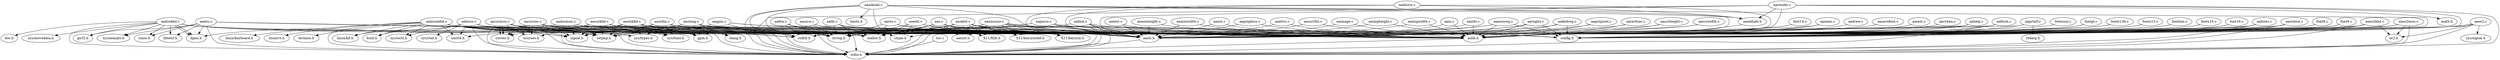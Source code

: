 digraph "source tree" {
"aaattrs.c" -> "aalib.h" [len=5]
"aaattrs.c" -> "aaint.h" [len=5]
"aacurkbd.c" -> "setjmp.h" [len=5]
"aacurkbd.c" -> "signal.h" [len=5]
"aacurkbd.c" -> "stdio.h" [len=5]
"aacurkbd.c" -> "config.h" [len=5]
"aacurkbd.c" -> "ncurses.h" [len=5]
"aacurkbd.c" -> "curses.h" [len=5]
"aacurkbd.c" -> "gpm.h" [len=5]
"aacurkbd.c" -> "aalib.h" [len=5]
"aacurkbd.c" -> "aaint.h" [len=5]
"aacurmou.c" -> "setjmp.h" [len=5]
"aacurmou.c" -> "signal.h" [len=5]
"aacurmou.c" -> "stdio.h" [len=5]
"aacurmou.c" -> "config.h" [len=5]
"aacurmou.c" -> "curses.h" [len=5]
"aacurmou.c" -> "ncurses.h" [len=5]
"aacurmou.c" -> "curses.h" [len=5]
"aacurmou.c" -> "aalib.h" [len=5]
"aacurmou.c" -> "aaint.h" [len=5]
"aacurrfnt.c" -> "aalib.h" [len=5]
"aacurrfnt.c" -> "aaint.h" [len=5]
"aacurses.c" -> "setjmp.h" [len=5]
"aacurses.c" -> "signal.h" [len=5]
"aacurses.c" -> "stdio.h" [len=5]
"aacurses.c" -> "config.h" [len=5]
"aacurses.c" -> "curses.h" [len=5]
"aacurses.c" -> "ncurses.h" [len=5]
"aacurses.c" -> "curses.h" [len=5]
"aacurses.c" -> "gpm.h" [len=5]
"aacurses.c" -> "aalib.h" [len=5]
"aacurses.c" -> "aaint.h" [len=5]
"aados.c" -> "stdio.h" [len=5]
"aados.c" -> "string.h" [len=5]
"aados.c" -> "conio.h" [len=5]
"aados.c" -> "libtext.h" [len=5]
"aados.c" -> "go32.h" [len=5]
"aados.c" -> "dpmi.h" [len=5]
"aados.c" -> "sys/nearptr.h" [len=5]
"aados.c" -> "malloc.h" [len=5]
"aados.c" -> "aalib.h" [len=5]
"aados.c" -> "aaint.h" [len=5]
"aadoskbd.c" -> "stdio.h" [len=5]
"aadoskbd.c" -> "conio.h" [len=5]
"aadoskbd.c" -> "libtext.h" [len=5]
"aadoskbd.c" -> "go32.h" [len=5]
"aadoskbd.c" -> "dpmi.h" [len=5]
"aadoskbd.c" -> "sys/nearptr.h" [len=5]
"aadoskbd.c" -> "malloc.h" [len=5]
"aadoskbd.c" -> "stdlib.h" [len=5]
"aadoskbd.c" -> "dos.h" [len=5]
"aadoskbd.c" -> "dpmi.h" [len=5]
"aadoskbd.c" -> "sys/movedata.h" [len=5]
"aadoskbd.c" -> "aalib.h" [len=5]
"aadoskbd.c" -> "aaint.h" [len=5]
"aadosmou.c" -> "setjmp.h" [len=5]
"aadosmou.c" -> "signal.h" [len=5]
"aadosmou.c" -> "stdio.h" [len=5]
"aadosmou.c" -> "dpmi.h" [len=5]
"aadosmou.c" -> "aalib.h" [len=5]
"aadosmou.c" -> "aaint.h" [len=5]
"aadosmou.c" -> "config.h" [len=5]
"aaedit.c" -> "string.h" [len=5]
"aaedit.c" -> "ctype.h" [len=5]
"aaedit.c" -> "malloc.h" [len=5]
"aaedit.c" -> "aalib.h" [len=5]
"aaedit.c" -> "aaint.h" [len=5]
"aafastre.c" -> "stdio.h" [len=5]
"aafastre.c" -> "aalib.h" [len=5]
"aafastre.c" -> "aaint.h" [len=5]
"aafastre.c" -> "aamktabl.h" [len=5]
"aafire.c" -> "stdio.h" [len=5]
"aafire.c" -> "string.h" [len=5]
"aafire.c" -> "malloc.h" [len=5]
"aafire.c" -> "stdlib.h" [len=5]
"aafire.c" -> "aalib.h" [len=5]
"aaflush.c" -> "stdio.h" [len=5]
"aaflush.c" -> "aalib.h" [len=5]
"aaflush.c" -> "aaint.h" [len=5]
"aafont.c" -> "stdio.h" [len=5]
"aafont.c" -> "ctype.h" [len=5]
"aafont.c" -> "config.h" [len=5]
"aafont.c" -> "aalib.h" [len=5]
"aafont.c" -> "aaint.h" [len=5]
"aafonts.c" -> "stdio.h" [len=5]
"aafonts.c" -> "config.h" [len=5]
"aafonts.c" -> "aalib.h" [len=5]
"aafonts.c" -> "aaint.h" [len=5]
"aagpm.c" -> "setjmp.h" [len=5]
"aagpm.c" -> "signal.h" [len=5]
"aagpm.c" -> "stdio.h" [len=5]
"aagpm.c" -> "config.h" [len=5]
"aagpm.c" -> "gpm.h" [len=5]
"aagpm.c" -> "aalib.h" [len=5]
"aagpm.c" -> "aaint.h" [len=5]
"aahelp.c" -> "config.h" [len=5]
"aahelp.c" -> "aalib.h" [len=5]
"aahelp.c" -> "aaint.h" [len=5]
"aaimage.c" -> "aalib.h" [len=5]
"aaimage.c" -> "aaint.h" [len=5]
"aaimgheight.c" -> "aalib.h" [len=5]
"aaimgheight.c" -> "aaint.h" [len=5]
"aaimgwidth.c" -> "aalib.h" [len=5]
"aaimgwidth.c" -> "aaint.h" [len=5]
"aain.c" -> "aalib.h" [len=5]
"aain.c" -> "aaint.h" [len=5]
"aainfo.c" -> "aalib.h" [len=5]
"aainfo.c" -> "aaint.h" [len=5]
"aakbdreg.c" -> "malloc.h" [len=5]
"aakbdreg.c" -> "config.h" [len=5]
"aakbdreg.c" -> "aalib.h" [len=5]
"aakbdreg.c" -> "aaint.h" [len=5]
"aalib.c" -> "stdio.h" [len=5]
"aalib.c" -> "string.h" [len=5]
"aalib.c" -> "malloc.h" [len=5]
"aalib.c" -> "aalib.h" [len=5]
"aalib.c" -> "aaint.h" [len=5]
"aalinux.c" -> "config.h" [len=5]
"aalinux.c" -> "sys/stat.h" [len=5]
"aalinux.c" -> "malloc.h" [len=5]
"aalinux.c" -> "sys/ioctl.h" [len=5]
"aalinux.c" -> "linux/kd.h" [len=5]
"aalinux.c" -> "gpm.h" [len=5]
"aalinux.c" -> "unistd.h" [len=5]
"aalinux.c" -> "fcntl.h" [len=5]
"aalinux.c" -> "setjmp.h" [len=5]
"aalinux.c" -> "signal.h" [len=5]
"aalinux.c" -> "stdlib.h" [len=5]
"aalinux.c" -> "stdio.h" [len=5]
"aalinux.c" -> "aalib.h" [len=5]
"aalinux.c" -> "aaint.h" [len=5]
"aalinuxkbd.c" -> "config.h" [len=5]
"aalinuxkbd.c" -> "stdio.h" [len=5]
"aalinuxkbd.c" -> "fcntl.h" [len=5]
"aalinuxkbd.c" -> "unistd.h" [len=5]
"aalinuxkbd.c" -> "signal.h" [len=5]
"aalinuxkbd.c" -> "termios.h" [len=5]
"aalinuxkbd.c" -> "sys/ioctl.h" [len=5]
"aalinuxkbd.c" -> "linux/kd.h" [len=5]
"aalinuxkbd.c" -> "linux/keyboard.h" [len=5]
"aalinuxkbd.c" -> "linux/vt.h" [len=5]
"aalinuxkbd.c" -> "string.h" [len=5]
"aalinuxkbd.c" -> "setjmp.h" [len=5]
"aalinuxkbd.c" -> "sys/time.h" [len=5]
"aalinuxkbd.c" -> "sys/types.h" [len=5]
"aalinuxkbd.c" -> "gpm.h" [len=5]
"aalinuxkbd.c" -> "aalib.h" [len=5]
"aalinuxkbd.c" -> "aaint.h" [len=5]
"aamem.c" -> "config.h" [len=5]
"aamem.c" -> "aalib.h" [len=5]
"aamem.c" -> "aaint.h" [len=5]
"aamktabl.c" -> "stdio.h" [len=5]
"aamktabl.c" -> "limits.h" [len=5]
"aamktabl.c" -> "ctype.h" [len=5]
"aamktabl.c" -> "stdlib.h" [len=5]
"aamktabl.c" -> "string.h" [len=5]
"aamktabl.c" -> "aalib.h" [len=5]
"aamktabl.c" -> "aaint.h" [len=5]
"aamktabl.c" -> "aamktabl.h" [len=5]
"aamktabl.c" -> "config.h" [len=5]
"aammheight.c" -> "aalib.h" [len=5]
"aammheight.c" -> "aaint.h" [len=5]
"aammwidth.c" -> "aalib.h" [len=5]
"aammwidth.c" -> "aaint.h" [len=5]
"aamoureg.c" -> "malloc.h" [len=5]
"aamoureg.c" -> "config.h" [len=5]
"aamoureg.c" -> "aalib.h" [len=5]
"aamoureg.c" -> "aaint.h" [len=5]
"aaos2.c" -> "config.h" [len=5]
"aaos2.c" -> "os2.h" [len=5]
"aaos2.c" -> "stdio.h" [len=5]
"aaos2.c" -> "sys/signal.h" [len=5]
"aaos2.c" -> "aalib.h" [len=5]
"aaos2.c" -> "aaint.h" [len=5]
"aaos2kbd.c" -> "config.h" [len=5]
"aaos2kbd.c" -> "stdio.h" [len=5]
"aaos2kbd.c" -> "os2.h" [len=5]
"aaos2kbd.c" -> "aalib.h" [len=5]
"aaos2kbd.c" -> "aaint.h" [len=5]
"aaos2mou.c" -> "config.h" [len=5]
"aaos2mou.c" -> "stdio.h" [len=5]
"aaos2mou.c" -> "os2.h" [len=5]
"aaos2mou.c" -> "aalib.h" [len=5]
"aaos2mou.c" -> "aaint.h" [len=5]
"aaout.c" -> "aalib.h" [len=5]
"aaout.c" -> "aaint.h" [len=5]
"aaparse.c" -> "string.h" [len=5]
"aaparse.c" -> "stdlib.h" [len=5]
"aaparse.c" -> "config.h" [len=5]
"aaparse.c" -> "aalib.h" [len=5]
"aaparse.c" -> "aaint.h" [len=5]
"aaprintf.c" -> "stdarg.h" [len=5]
"aaprintf.c" -> "aalib.h" [len=5]
"aaprintf.c" -> "aaint.h" [len=5]
"aaputpixel.c" -> "aalib.h" [len=5]
"aaputpixel.c" -> "aaint.h" [len=5]
"aarec.c" -> "string.h" [len=5]
"aarec.c" -> "malloc.h" [len=5]
"aarec.c" -> "aalib.h" [len=5]
"aarec.c" -> "aaint.h" [len=5]
"aarecfunc.c" -> "aalib.h" [len=5]
"aarecfunc.c" -> "aaint.h" [len=5]
"aaregist.c" -> "malloc.h" [len=5]
"aaregist.c" -> "config.h" [len=5]
"aaregist.c" -> "aalib.h" [len=5]
"aaregist.c" -> "aaint.h" [len=5]
"aarender.c" -> "stdio.h" [len=5]
"aarender.c" -> "stdlib.h" [len=5]
"aarender.c" -> "math.h" [len=5]
"aarender.c" -> "aalib.h" [len=5]
"aarender.c" -> "aaint.h" [len=5]
"aarender.c" -> "aamktabl.h" [len=5]
"aarender.c" -> "config.h" [len=5]
"aasave.c" -> "stdio.h" [len=5]
"aasave.c" -> "string.h" [len=5]
"aasave.c" -> "stdlib.h" [len=5]
"aasave.c" -> "aalib.h" [len=5]
"aasave.c" -> "aaint.h" [len=5]
"aasavefont.c" -> "aalib.h" [len=5]
"aascrheight.c" -> "aalib.h" [len=5]
"aascrheight.c" -> "aaint.h" [len=5]
"aascrwidth.c" -> "aalib.h" [len=5]
"aascrwidth.c" -> "aaint.h" [len=5]
"aaslang.c" -> "setjmp.h" [len=5]
"aaslang.c" -> "signal.h" [len=5]
"aaslang.c" -> "stdio.h" [len=5]
"aaslang.c" -> "config.h" [len=5]
"aaslang.c" -> "slang.h" [len=5]
"aaslang.c" -> "gpm.h" [len=5]
"aaslang.c" -> "aalib.h" [len=5]
"aaslang.c" -> "aaint.h" [len=5]
"aaslnkbd.c" -> "setjmp.h" [len=5]
"aaslnkbd.c" -> "signal.h" [len=5]
"aaslnkbd.c" -> "stdio.h" [len=5]
"aaslnkbd.c" -> "sys/time.h" [len=5]
"aaslnkbd.c" -> "sys/types.h" [len=5]
"aaslnkbd.c" -> "unistd.h" [len=5]
"aaslnkbd.c" -> "config.h" [len=5]
"aaslnkbd.c" -> "slang.h" [len=5]
"aaslnkbd.c" -> "gpm.h" [len=5]
"aaslnkbd.c" -> "aalib.h" [len=5]
"aaslnkbd.c" -> "aaint.h" [len=5]
"aastdin.c" -> "config.h" [len=5]
"aastdin.c" -> "string.h" [len=5]
"aastdin.c" -> "stdio.h" [len=5]
"aastdin.c" -> "signal.h" [len=5]
"aastdin.c" -> "setjmp.h" [len=5]
"aastdin.c" -> "sys/time.h" [len=5]
"aastdin.c" -> "sys/types.h" [len=5]
"aastdin.c" -> "gpm.h" [len=5]
"aastdin.c" -> "aalib.h" [len=5]
"aastdin.c" -> "aaint.h" [len=5]
"aastdout.c" -> "config.h" [len=5]
"aastdout.c" -> "stdio.h" [len=5]
"aastdout.c" -> "aalib.h" [len=5]
"aastdout.c" -> "aaint.h" [len=5]
"aatest.c" -> "aalib.h" [len=5]
"aatext.c" -> "aalib.h" [len=5]
"aatext.c" -> "aaint.h" [len=5]
"aavyhen.c" -> "aalib.h" [len=5]
"aax.c" -> "malloc.h" [len=5]
"aax.c" -> "stdlib.h" [len=5]
"aax.c" -> "string.h" [len=5]
"aax.c" -> "stdio.h" [len=5]
"aax.c" -> "config.h" [len=5]
"aax.c" -> "X11/Xlib.h" [len=5]
"aax.c" -> "aalib.h" [len=5]
"aax.c" -> "aaint.h" [len=5]
"aax.c" -> "aaxint.h" [len=5]
"aaxkbd.c" -> "malloc.h" [len=5]
"aaxkbd.c" -> "stdlib.h" [len=5]
"aaxkbd.c" -> "string.h" [len=5]
"aaxkbd.c" -> "stdio.h" [len=5]
"aaxkbd.c" -> "config.h" [len=5]
"aaxkbd.c" -> "X11/Xlib.h" [len=5]
"aaxkbd.c" -> "X11/keysymdef.h" [len=5]
"aaxkbd.c" -> "X11/keysym.h" [len=5]
"aaxkbd.c" -> "aalib.h" [len=5]
"aaxkbd.c" -> "aaint.h" [len=5]
"aaxkbd.c" -> "aaxint.h" [len=5]
"aaxmouse.c" -> "malloc.h" [len=5]
"aaxmouse.c" -> "stdlib.h" [len=5]
"aaxmouse.c" -> "string.h" [len=5]
"aaxmouse.c" -> "stdio.h" [len=5]
"aaxmouse.c" -> "config.h" [len=5]
"aaxmouse.c" -> "X11/Xlib.h" [len=5]
"aaxmouse.c" -> "X11/keysymdef.h" [len=5]
"aaxmouse.c" -> "X11/keysym.h" [len=5]
"aaxmouse.c" -> "aalib.h" [len=5]
"aaxmouse.c" -> "aaint.h" [len=5]
"aaxmouse.c" -> "aaxint.h" [len=5]
"fontcour.c" -> "aalib.h" [len=5]
"fontgl.c" -> "config.h" [len=5]
"fontgl.c" -> "aalib.h" [len=5]
"fontline.c" -> "config.h" [len=5]
"fontline.c" -> "aalib.h" [len=5]
"fontx13b.c" -> "config.h" [len=5]
"fontx13b.c" -> "aalib.h" [len=5]
"fontx13.c" -> "config.h" [len=5]
"fontx13.c" -> "aalib.h" [len=5]
"fontx16.c" -> "config.h" [len=5]
"fontx16.c" -> "aalib.h" [len=5]
"font14.c" -> "aalib.h" [len=5]
"font16.c" -> "config.h" [len=5]
"font16.c" -> "aalib.h" [len=5]
"font8.c" -> "config.h" [len=5]
"font8.c" -> "aalib.h" [len=5]
"font9.c" -> "config.h" [len=5]
"font9.c" -> "aalib.h" [len=5]
"toc.c" -> "stdio.h" [len=5]
"aadraw.c" -> "aalib.h" [len=5]
"aagraphics.c" -> "aalib.h" [len=5]
"aagraphics.c" -> "aaint.h" [len=5]
"aaint.h" -> "stdio.h" [len=5]
"aalib.h" -> "stdio.h" [len=5]
"aamktabl.h" -> "aalib.h" [len=5]
}
